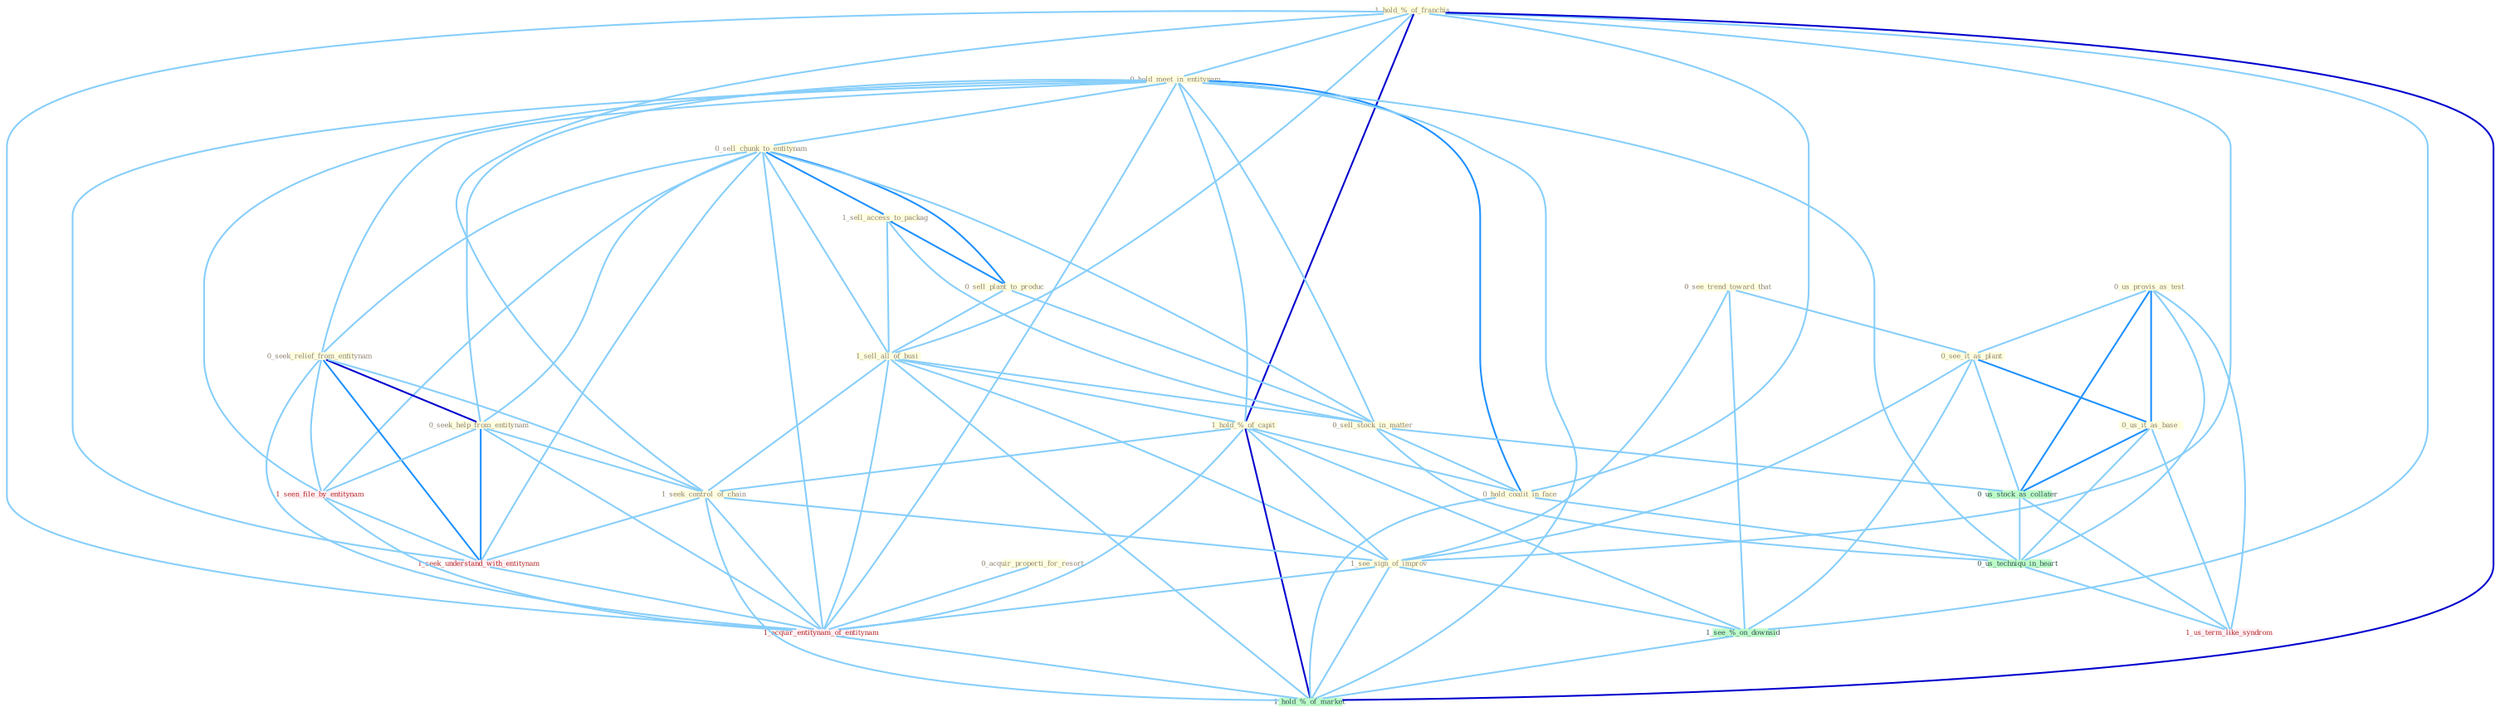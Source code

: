 Graph G{ 
    node
    [shape=polygon,style=filled,width=.5,height=.06,color="#BDFCC9",fixedsize=true,fontsize=4,
    fontcolor="#2f4f4f"];
    {node
    [color="#ffffe0", fontcolor="#8b7d6b"] "1_hold_%_of_franchis " "0_us_provis_as_test " "0_hold_meet_in_entitynam " "0_sell_chunk_to_entitynam " "0_see_trend_toward_that " "1_sell_access_to_packag " "0_sell_plant_to_produc " "0_see_it_as_plant " "1_sell_all_of_busi " "1_hold_%_of_capit " "0_seek_relief_from_entitynam " "0_us_it_as_base " "0_seek_help_from_entitynam " "1_seek_control_of_chain " "0_sell_stock_in_matter " "0_hold_coalit_in_face " "1_see_sign_of_improv " "0_acquir_properti_for_resort "}
{node [color="#fff0f5", fontcolor="#b22222"] "1_seen_file_by_entitynam " "1_seek_understand_with_entitynam " "1_acquir_entitynam_of_entitynam " "1_us_term_like_syndrom "}
edge [color="#B0E2FF"];

	"1_hold_%_of_franchis " -- "0_hold_meet_in_entitynam " [w="1", color="#87cefa" ];
	"1_hold_%_of_franchis " -- "1_sell_all_of_busi " [w="1", color="#87cefa" ];
	"1_hold_%_of_franchis " -- "1_hold_%_of_capit " [w="3", color="#0000cd" , len=0.6];
	"1_hold_%_of_franchis " -- "1_seek_control_of_chain " [w="1", color="#87cefa" ];
	"1_hold_%_of_franchis " -- "0_hold_coalit_in_face " [w="1", color="#87cefa" ];
	"1_hold_%_of_franchis " -- "1_see_sign_of_improv " [w="1", color="#87cefa" ];
	"1_hold_%_of_franchis " -- "1_acquir_entitynam_of_entitynam " [w="1", color="#87cefa" ];
	"1_hold_%_of_franchis " -- "1_see_%_on_downsid " [w="1", color="#87cefa" ];
	"1_hold_%_of_franchis " -- "1_hold_%_of_market " [w="3", color="#0000cd" , len=0.6];
	"0_us_provis_as_test " -- "0_see_it_as_plant " [w="1", color="#87cefa" ];
	"0_us_provis_as_test " -- "0_us_it_as_base " [w="2", color="#1e90ff" , len=0.8];
	"0_us_provis_as_test " -- "0_us_stock_as_collater " [w="2", color="#1e90ff" , len=0.8];
	"0_us_provis_as_test " -- "0_us_techniqu_in_heart " [w="1", color="#87cefa" ];
	"0_us_provis_as_test " -- "1_us_term_like_syndrom " [w="1", color="#87cefa" ];
	"0_hold_meet_in_entitynam " -- "0_sell_chunk_to_entitynam " [w="1", color="#87cefa" ];
	"0_hold_meet_in_entitynam " -- "1_hold_%_of_capit " [w="1", color="#87cefa" ];
	"0_hold_meet_in_entitynam " -- "0_seek_relief_from_entitynam " [w="1", color="#87cefa" ];
	"0_hold_meet_in_entitynam " -- "0_seek_help_from_entitynam " [w="1", color="#87cefa" ];
	"0_hold_meet_in_entitynam " -- "0_sell_stock_in_matter " [w="1", color="#87cefa" ];
	"0_hold_meet_in_entitynam " -- "0_hold_coalit_in_face " [w="2", color="#1e90ff" , len=0.8];
	"0_hold_meet_in_entitynam " -- "1_seen_file_by_entitynam " [w="1", color="#87cefa" ];
	"0_hold_meet_in_entitynam " -- "1_seek_understand_with_entitynam " [w="1", color="#87cefa" ];
	"0_hold_meet_in_entitynam " -- "1_acquir_entitynam_of_entitynam " [w="1", color="#87cefa" ];
	"0_hold_meet_in_entitynam " -- "0_us_techniqu_in_heart " [w="1", color="#87cefa" ];
	"0_hold_meet_in_entitynam " -- "1_hold_%_of_market " [w="1", color="#87cefa" ];
	"0_sell_chunk_to_entitynam " -- "1_sell_access_to_packag " [w="2", color="#1e90ff" , len=0.8];
	"0_sell_chunk_to_entitynam " -- "0_sell_plant_to_produc " [w="2", color="#1e90ff" , len=0.8];
	"0_sell_chunk_to_entitynam " -- "1_sell_all_of_busi " [w="1", color="#87cefa" ];
	"0_sell_chunk_to_entitynam " -- "0_seek_relief_from_entitynam " [w="1", color="#87cefa" ];
	"0_sell_chunk_to_entitynam " -- "0_seek_help_from_entitynam " [w="1", color="#87cefa" ];
	"0_sell_chunk_to_entitynam " -- "0_sell_stock_in_matter " [w="1", color="#87cefa" ];
	"0_sell_chunk_to_entitynam " -- "1_seen_file_by_entitynam " [w="1", color="#87cefa" ];
	"0_sell_chunk_to_entitynam " -- "1_seek_understand_with_entitynam " [w="1", color="#87cefa" ];
	"0_sell_chunk_to_entitynam " -- "1_acquir_entitynam_of_entitynam " [w="1", color="#87cefa" ];
	"0_see_trend_toward_that " -- "0_see_it_as_plant " [w="1", color="#87cefa" ];
	"0_see_trend_toward_that " -- "1_see_sign_of_improv " [w="1", color="#87cefa" ];
	"0_see_trend_toward_that " -- "1_see_%_on_downsid " [w="1", color="#87cefa" ];
	"1_sell_access_to_packag " -- "0_sell_plant_to_produc " [w="2", color="#1e90ff" , len=0.8];
	"1_sell_access_to_packag " -- "1_sell_all_of_busi " [w="1", color="#87cefa" ];
	"1_sell_access_to_packag " -- "0_sell_stock_in_matter " [w="1", color="#87cefa" ];
	"0_sell_plant_to_produc " -- "1_sell_all_of_busi " [w="1", color="#87cefa" ];
	"0_sell_plant_to_produc " -- "0_sell_stock_in_matter " [w="1", color="#87cefa" ];
	"0_see_it_as_plant " -- "0_us_it_as_base " [w="2", color="#1e90ff" , len=0.8];
	"0_see_it_as_plant " -- "1_see_sign_of_improv " [w="1", color="#87cefa" ];
	"0_see_it_as_plant " -- "0_us_stock_as_collater " [w="1", color="#87cefa" ];
	"0_see_it_as_plant " -- "1_see_%_on_downsid " [w="1", color="#87cefa" ];
	"1_sell_all_of_busi " -- "1_hold_%_of_capit " [w="1", color="#87cefa" ];
	"1_sell_all_of_busi " -- "1_seek_control_of_chain " [w="1", color="#87cefa" ];
	"1_sell_all_of_busi " -- "0_sell_stock_in_matter " [w="1", color="#87cefa" ];
	"1_sell_all_of_busi " -- "1_see_sign_of_improv " [w="1", color="#87cefa" ];
	"1_sell_all_of_busi " -- "1_acquir_entitynam_of_entitynam " [w="1", color="#87cefa" ];
	"1_sell_all_of_busi " -- "1_hold_%_of_market " [w="1", color="#87cefa" ];
	"1_hold_%_of_capit " -- "1_seek_control_of_chain " [w="1", color="#87cefa" ];
	"1_hold_%_of_capit " -- "0_hold_coalit_in_face " [w="1", color="#87cefa" ];
	"1_hold_%_of_capit " -- "1_see_sign_of_improv " [w="1", color="#87cefa" ];
	"1_hold_%_of_capit " -- "1_acquir_entitynam_of_entitynam " [w="1", color="#87cefa" ];
	"1_hold_%_of_capit " -- "1_see_%_on_downsid " [w="1", color="#87cefa" ];
	"1_hold_%_of_capit " -- "1_hold_%_of_market " [w="3", color="#0000cd" , len=0.6];
	"0_seek_relief_from_entitynam " -- "0_seek_help_from_entitynam " [w="3", color="#0000cd" , len=0.6];
	"0_seek_relief_from_entitynam " -- "1_seek_control_of_chain " [w="1", color="#87cefa" ];
	"0_seek_relief_from_entitynam " -- "1_seen_file_by_entitynam " [w="1", color="#87cefa" ];
	"0_seek_relief_from_entitynam " -- "1_seek_understand_with_entitynam " [w="2", color="#1e90ff" , len=0.8];
	"0_seek_relief_from_entitynam " -- "1_acquir_entitynam_of_entitynam " [w="1", color="#87cefa" ];
	"0_us_it_as_base " -- "0_us_stock_as_collater " [w="2", color="#1e90ff" , len=0.8];
	"0_us_it_as_base " -- "0_us_techniqu_in_heart " [w="1", color="#87cefa" ];
	"0_us_it_as_base " -- "1_us_term_like_syndrom " [w="1", color="#87cefa" ];
	"0_seek_help_from_entitynam " -- "1_seek_control_of_chain " [w="1", color="#87cefa" ];
	"0_seek_help_from_entitynam " -- "1_seen_file_by_entitynam " [w="1", color="#87cefa" ];
	"0_seek_help_from_entitynam " -- "1_seek_understand_with_entitynam " [w="2", color="#1e90ff" , len=0.8];
	"0_seek_help_from_entitynam " -- "1_acquir_entitynam_of_entitynam " [w="1", color="#87cefa" ];
	"1_seek_control_of_chain " -- "1_see_sign_of_improv " [w="1", color="#87cefa" ];
	"1_seek_control_of_chain " -- "1_seek_understand_with_entitynam " [w="1", color="#87cefa" ];
	"1_seek_control_of_chain " -- "1_acquir_entitynam_of_entitynam " [w="1", color="#87cefa" ];
	"1_seek_control_of_chain " -- "1_hold_%_of_market " [w="1", color="#87cefa" ];
	"0_sell_stock_in_matter " -- "0_hold_coalit_in_face " [w="1", color="#87cefa" ];
	"0_sell_stock_in_matter " -- "0_us_stock_as_collater " [w="1", color="#87cefa" ];
	"0_sell_stock_in_matter " -- "0_us_techniqu_in_heart " [w="1", color="#87cefa" ];
	"0_hold_coalit_in_face " -- "0_us_techniqu_in_heart " [w="1", color="#87cefa" ];
	"0_hold_coalit_in_face " -- "1_hold_%_of_market " [w="1", color="#87cefa" ];
	"1_see_sign_of_improv " -- "1_acquir_entitynam_of_entitynam " [w="1", color="#87cefa" ];
	"1_see_sign_of_improv " -- "1_see_%_on_downsid " [w="1", color="#87cefa" ];
	"1_see_sign_of_improv " -- "1_hold_%_of_market " [w="1", color="#87cefa" ];
	"0_acquir_properti_for_resort " -- "1_acquir_entitynam_of_entitynam " [w="1", color="#87cefa" ];
	"1_seen_file_by_entitynam " -- "1_seek_understand_with_entitynam " [w="1", color="#87cefa" ];
	"1_seen_file_by_entitynam " -- "1_acquir_entitynam_of_entitynam " [w="1", color="#87cefa" ];
	"0_us_stock_as_collater " -- "0_us_techniqu_in_heart " [w="1", color="#87cefa" ];
	"0_us_stock_as_collater " -- "1_us_term_like_syndrom " [w="1", color="#87cefa" ];
	"1_seek_understand_with_entitynam " -- "1_acquir_entitynam_of_entitynam " [w="1", color="#87cefa" ];
	"1_acquir_entitynam_of_entitynam " -- "1_hold_%_of_market " [w="1", color="#87cefa" ];
	"0_us_techniqu_in_heart " -- "1_us_term_like_syndrom " [w="1", color="#87cefa" ];
	"1_see_%_on_downsid " -- "1_hold_%_of_market " [w="1", color="#87cefa" ];
}